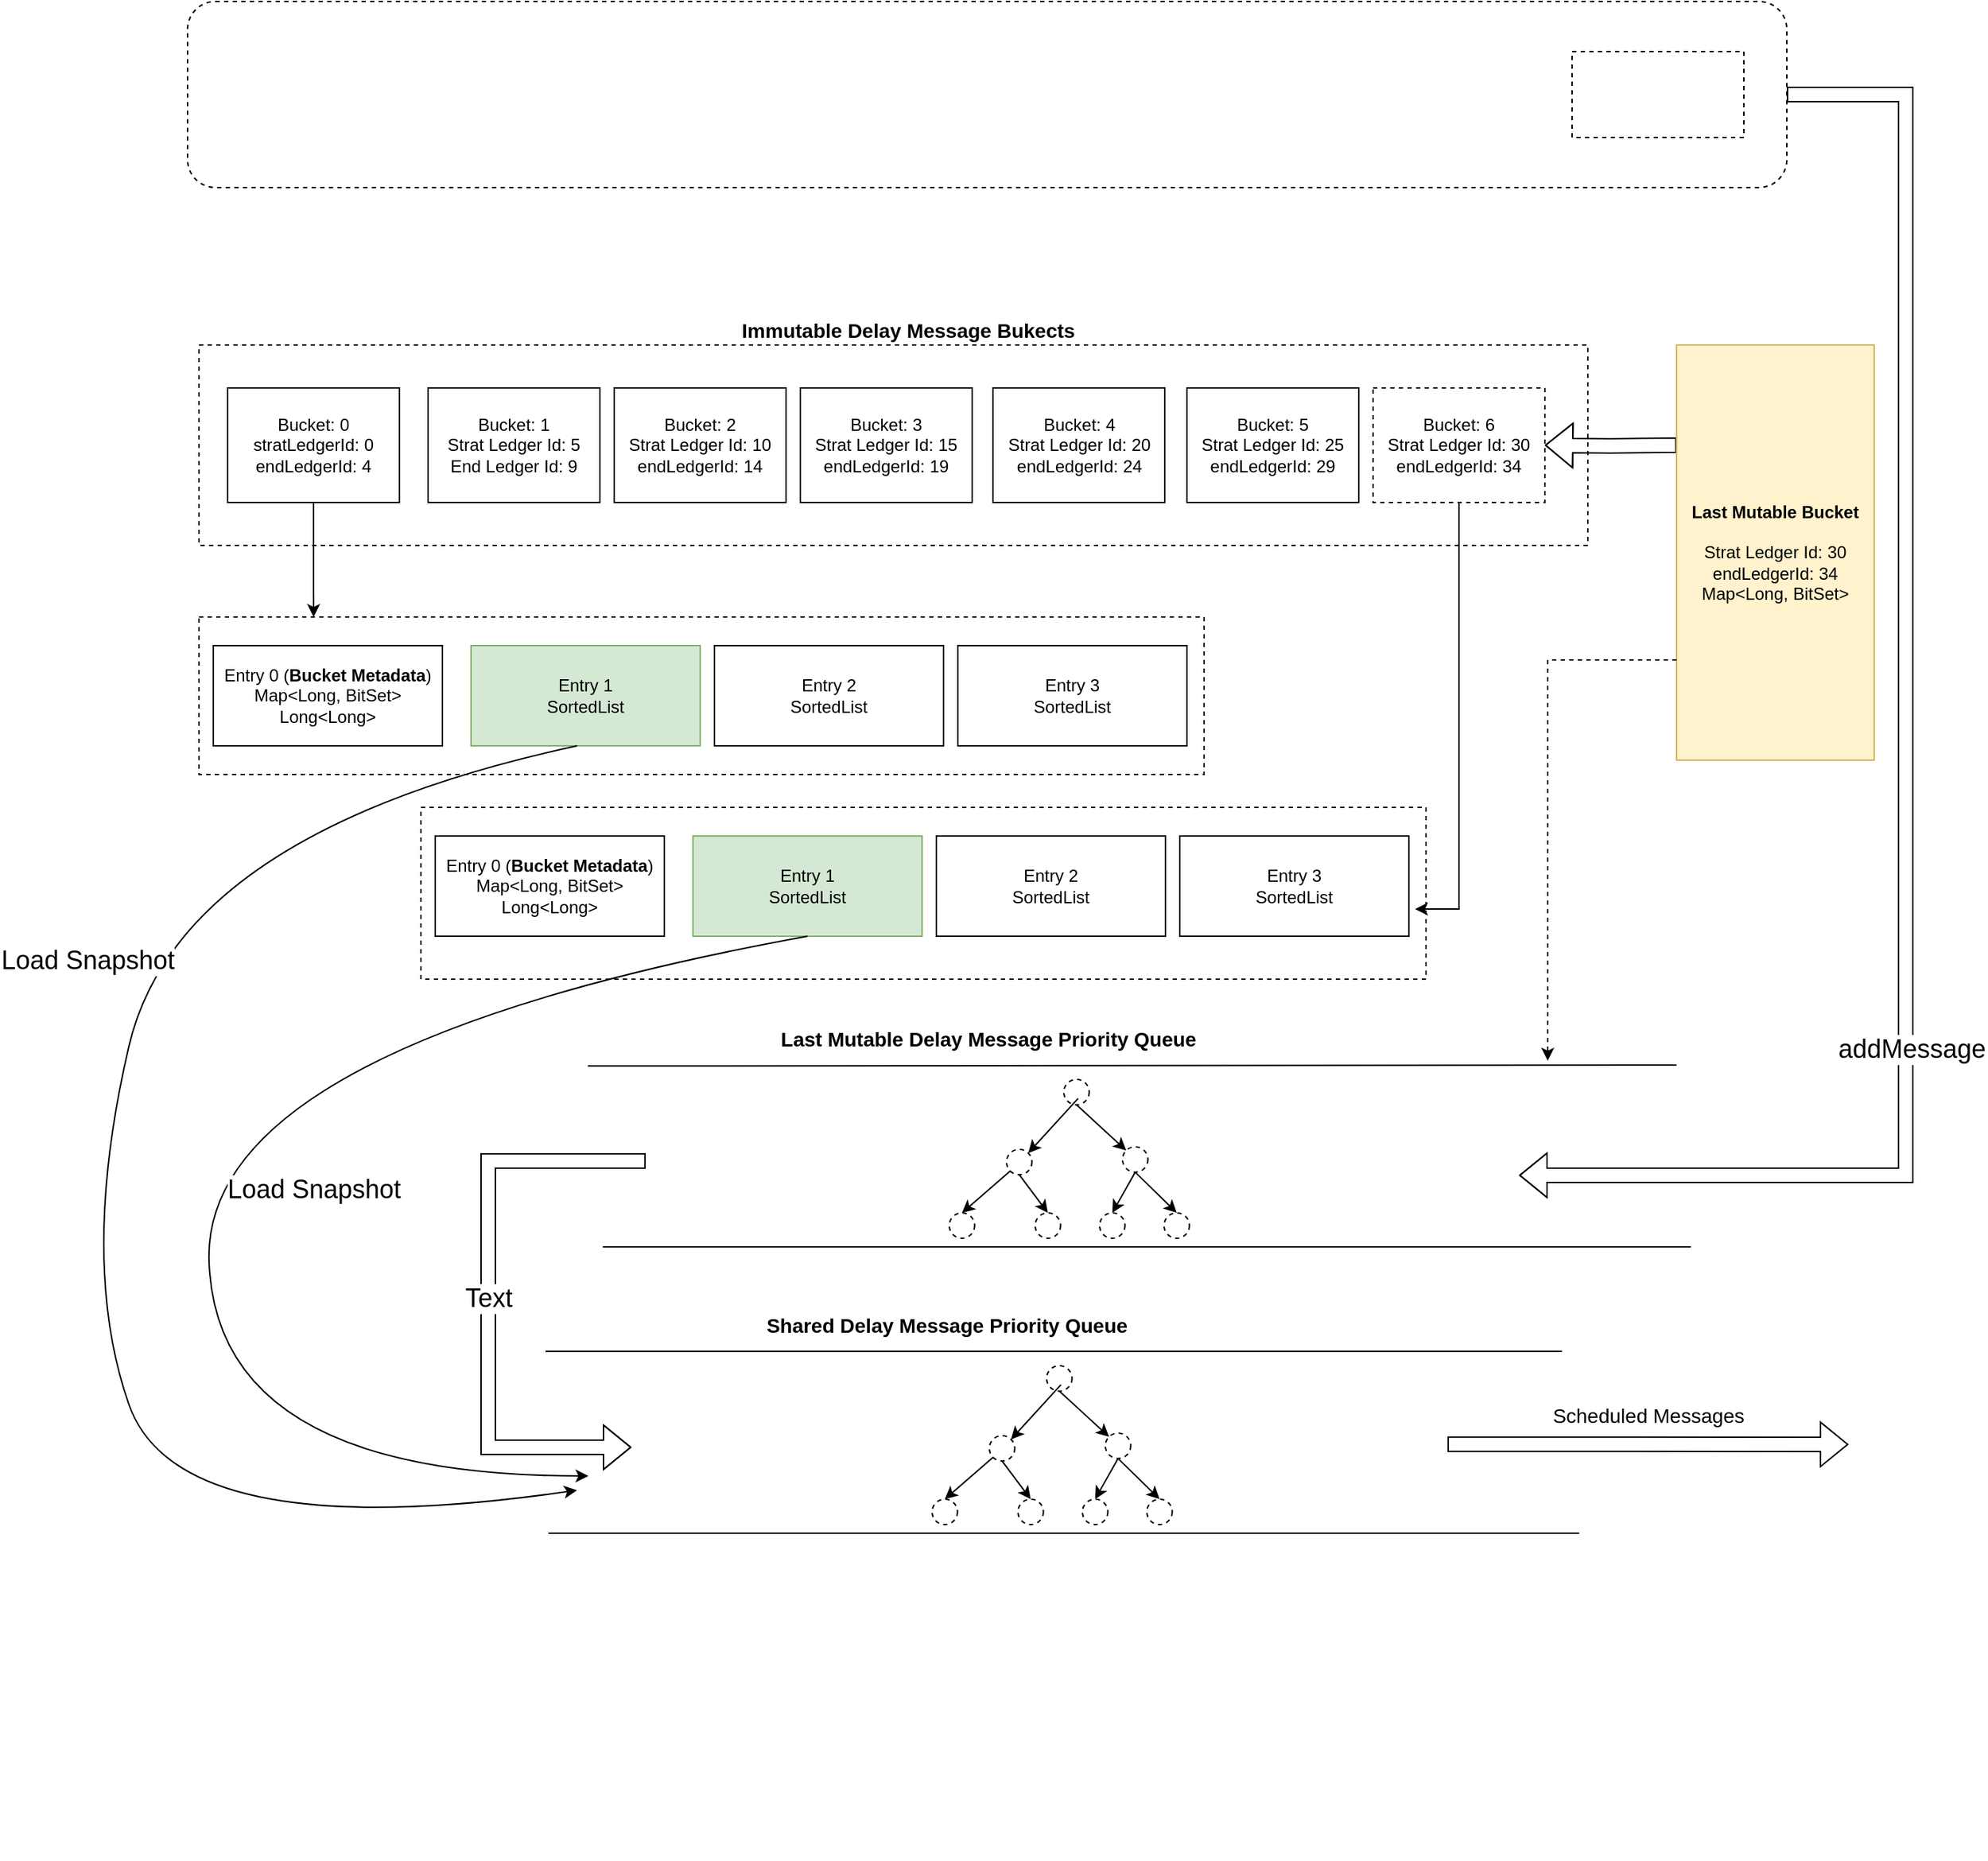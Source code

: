 <mxfile version="20.1.1" type="github">
  <diagram id="X1ivPwfzhMaHQt-KOeUw" name="Page-1">
    <mxGraphModel dx="3299" dy="3395" grid="1" gridSize="10" guides="1" tooltips="1" connect="1" arrows="1" fold="1" page="1" pageScale="1" pageWidth="1654" pageHeight="2336" math="0" shadow="0">
      <root>
        <mxCell id="0" />
        <mxCell id="1" parent="0" />
        <mxCell id="zOpJE-_zRrxswrugsxOP-1" value="" style="rounded=0;whiteSpace=wrap;html=1;dashed=1;" vertex="1" parent="1">
          <mxGeometry x="118" y="230" width="970" height="140" as="geometry" />
        </mxCell>
        <mxCell id="zOpJE-_zRrxswrugsxOP-3" value="Bucket: 0&lt;br&gt;stratLedgerId: 0&lt;br&gt;endLedgerId: 4" style="rounded=0;whiteSpace=wrap;html=1;" vertex="1" parent="1">
          <mxGeometry x="138" y="260" width="120" height="80" as="geometry" />
        </mxCell>
        <mxCell id="zOpJE-_zRrxswrugsxOP-4" value="Bucket: 1&lt;br&gt;Strat Ledger Id: 5&lt;br&gt;End Ledger Id: 9" style="rounded=0;whiteSpace=wrap;html=1;" vertex="1" parent="1">
          <mxGeometry x="278" y="260" width="120" height="80" as="geometry" />
        </mxCell>
        <mxCell id="zOpJE-_zRrxswrugsxOP-5" value="Bucket: 2&lt;br&gt;Strat Ledger Id: 10&lt;br&gt;endLedgerId: 14" style="rounded=0;whiteSpace=wrap;html=1;" vertex="1" parent="1">
          <mxGeometry x="408" y="260" width="120" height="80" as="geometry" />
        </mxCell>
        <mxCell id="zOpJE-_zRrxswrugsxOP-6" value="Bucket: 3&lt;br&gt;Strat Ledger Id: 15&lt;br&gt;endLedgerId: 19" style="rounded=0;whiteSpace=wrap;html=1;" vertex="1" parent="1">
          <mxGeometry x="538" y="260" width="120" height="80" as="geometry" />
        </mxCell>
        <mxCell id="zOpJE-_zRrxswrugsxOP-7" value="Bucket: 4&lt;br&gt;Strat Ledger Id: 20&lt;br&gt;endLedgerId: 24" style="rounded=0;whiteSpace=wrap;html=1;" vertex="1" parent="1">
          <mxGeometry x="672.5" y="260" width="120" height="80" as="geometry" />
        </mxCell>
        <mxCell id="zOpJE-_zRrxswrugsxOP-9" value="Bucket: 5&lt;br&gt;Strat Ledger Id: 25&lt;br&gt;endLedgerId: 29" style="rounded=0;whiteSpace=wrap;html=1;" vertex="1" parent="1">
          <mxGeometry x="808" y="260" width="120" height="80" as="geometry" />
        </mxCell>
        <mxCell id="zOpJE-_zRrxswrugsxOP-11" value="&lt;font style=&quot;font-size: 14px;&quot;&gt;&lt;b style=&quot;&quot;&gt;Immutable Delay Message Bukects&lt;/b&gt;&lt;/font&gt;" style="text;html=1;resizable=0;autosize=1;align=center;verticalAlign=middle;points=[];fillColor=none;strokeColor=none;rounded=0;" vertex="1" parent="1">
          <mxGeometry x="483" y="205" width="260" height="30" as="geometry" />
        </mxCell>
        <mxCell id="zOpJE-_zRrxswrugsxOP-13" value="" style="edgeStyle=orthogonalEdgeStyle;rounded=0;orthogonalLoop=1;jettySize=auto;html=1;shape=flexArrow;" edge="1" parent="1" target="zOpJE-_zRrxswrugsxOP-15">
          <mxGeometry relative="1" as="geometry">
            <mxPoint x="1150" y="300" as="sourcePoint" />
            <mxPoint x="1058" y="300" as="targetPoint" />
          </mxGeometry>
        </mxCell>
        <mxCell id="zOpJE-_zRrxswrugsxOP-12" value="&lt;b&gt;Last Mutable Bucket&lt;br&gt;&lt;/b&gt;&lt;br&gt;Strat Ledger Id: 30&lt;br&gt;endLedgerId: 34&lt;br&gt;Map&amp;lt;Long, BitSet&amp;gt;" style="rounded=0;whiteSpace=wrap;html=1;fillColor=#fff2cc;strokeColor=#d6b656;" vertex="1" parent="1">
          <mxGeometry x="1150" y="230" width="138" height="290" as="geometry" />
        </mxCell>
        <mxCell id="zOpJE-_zRrxswrugsxOP-15" value="Bucket: 6&lt;br&gt;Strat Ledger Id: 30&lt;br&gt;endLedgerId: 34" style="rounded=0;whiteSpace=wrap;html=1;dashed=1;" vertex="1" parent="1">
          <mxGeometry x="938" y="260" width="120" height="80" as="geometry" />
        </mxCell>
        <mxCell id="zOpJE-_zRrxswrugsxOP-25" value="" style="rounded=0;whiteSpace=wrap;html=1;dashed=1;" vertex="1" parent="1">
          <mxGeometry x="118" y="420" width="702" height="110" as="geometry" />
        </mxCell>
        <mxCell id="zOpJE-_zRrxswrugsxOP-23" value="Entry 0 (&lt;b&gt;Bucket Metadata&lt;/b&gt;)&lt;br&gt;Map&amp;lt;Long, BitSet&amp;gt;&lt;br&gt;Long&amp;lt;Long&amp;gt;" style="rounded=0;whiteSpace=wrap;html=1;" vertex="1" parent="1">
          <mxGeometry x="128" y="440" width="160" height="70" as="geometry" />
        </mxCell>
        <mxCell id="zOpJE-_zRrxswrugsxOP-27" value="Entry 1&lt;br&gt;SortedList" style="rounded=0;whiteSpace=wrap;html=1;fillColor=#d5e8d4;strokeColor=#82b366;" vertex="1" parent="1">
          <mxGeometry x="308" y="440" width="160" height="70" as="geometry" />
        </mxCell>
        <mxCell id="zOpJE-_zRrxswrugsxOP-28" value="Entry 2&lt;br&gt;SortedList" style="rounded=0;whiteSpace=wrap;html=1;" vertex="1" parent="1">
          <mxGeometry x="478" y="440" width="160" height="70" as="geometry" />
        </mxCell>
        <mxCell id="zOpJE-_zRrxswrugsxOP-29" value="Entry 3&lt;br&gt;SortedList" style="rounded=0;whiteSpace=wrap;html=1;" vertex="1" parent="1">
          <mxGeometry x="648" y="440" width="160" height="70" as="geometry" />
        </mxCell>
        <mxCell id="zOpJE-_zRrxswrugsxOP-37" value="" style="rounded=0;whiteSpace=wrap;html=1;dashed=1;" vertex="1" parent="1">
          <mxGeometry x="273" y="553" width="702" height="120" as="geometry" />
        </mxCell>
        <mxCell id="zOpJE-_zRrxswrugsxOP-38" value="Entry 0 (&lt;b&gt;Bucket Metadata&lt;/b&gt;)&lt;br&gt;Map&amp;lt;Long, BitSet&amp;gt;&lt;br&gt;Long&amp;lt;Long&amp;gt;" style="rounded=0;whiteSpace=wrap;html=1;" vertex="1" parent="1">
          <mxGeometry x="283" y="573" width="160" height="70" as="geometry" />
        </mxCell>
        <mxCell id="zOpJE-_zRrxswrugsxOP-39" value="Entry 1&lt;br&gt;SortedList" style="rounded=0;whiteSpace=wrap;html=1;fillColor=#d5e8d4;strokeColor=#82b366;" vertex="1" parent="1">
          <mxGeometry x="463" y="573" width="160" height="70" as="geometry" />
        </mxCell>
        <mxCell id="zOpJE-_zRrxswrugsxOP-40" value="Entry 2&lt;br&gt;SortedList" style="rounded=0;whiteSpace=wrap;html=1;" vertex="1" parent="1">
          <mxGeometry x="633" y="573" width="160" height="70" as="geometry" />
        </mxCell>
        <mxCell id="zOpJE-_zRrxswrugsxOP-41" value="Entry 3&lt;br&gt;SortedList" style="rounded=0;whiteSpace=wrap;html=1;" vertex="1" parent="1">
          <mxGeometry x="803" y="573" width="160" height="70" as="geometry" />
        </mxCell>
        <mxCell id="zOpJE-_zRrxswrugsxOP-49" value="" style="endArrow=none;html=1;rounded=0;fontSize=14;" edge="1" parent="1">
          <mxGeometry width="50" height="50" relative="1" as="geometry">
            <mxPoint x="360" y="933" as="sourcePoint" />
            <mxPoint x="1070" y="933" as="targetPoint" />
          </mxGeometry>
        </mxCell>
        <mxCell id="zOpJE-_zRrxswrugsxOP-50" value="" style="endArrow=none;html=1;rounded=0;fontSize=14;" edge="1" parent="1">
          <mxGeometry width="50" height="50" relative="1" as="geometry">
            <mxPoint x="362" y="1060" as="sourcePoint" />
            <mxPoint x="1082" y="1060" as="targetPoint" />
          </mxGeometry>
        </mxCell>
        <mxCell id="zOpJE-_zRrxswrugsxOP-51" value="&lt;font style=&quot;font-size: 14px;&quot;&gt;&lt;b style=&quot;&quot;&gt;Shared Delay Message Priority&amp;nbsp;&lt;/b&gt;&lt;b style=&quot;&quot;&gt;Queue&lt;/b&gt;&lt;/font&gt;" style="text;html=1;resizable=0;autosize=1;align=center;verticalAlign=middle;points=[];fillColor=none;strokeColor=none;rounded=0;" vertex="1" parent="1">
          <mxGeometry x="500" y="900" width="280" height="30" as="geometry" />
        </mxCell>
        <mxCell id="zOpJE-_zRrxswrugsxOP-52" value="" style="curved=1;endArrow=classic;html=1;rounded=0;fontSize=14;exitX=0.5;exitY=1;exitDx=0;exitDy=0;" edge="1" parent="1">
          <mxGeometry width="50" height="50" relative="1" as="geometry">
            <mxPoint x="382" y="510" as="sourcePoint" />
            <mxPoint x="382" y="1030" as="targetPoint" />
            <Array as="points">
              <mxPoint x="104" y="570" />
              <mxPoint x="34" y="870" />
              <mxPoint x="104" y="1070" />
            </Array>
          </mxGeometry>
        </mxCell>
        <mxCell id="zOpJE-_zRrxswrugsxOP-171" value="Load Snapshot" style="edgeLabel;html=1;align=center;verticalAlign=middle;resizable=0;points=[];fontSize=18;fontFamily=Helvetica;fontColor=#000000;" vertex="1" connectable="0" parent="zOpJE-_zRrxswrugsxOP-52">
          <mxGeometry x="-0.366" y="6" relative="1" as="geometry">
            <mxPoint x="-57" y="30" as="offset" />
          </mxGeometry>
        </mxCell>
        <mxCell id="zOpJE-_zRrxswrugsxOP-54" value="" style="curved=1;endArrow=classic;html=1;rounded=0;fontSize=14;exitX=0.5;exitY=1;exitDx=0;exitDy=0;" edge="1" parent="1" source="zOpJE-_zRrxswrugsxOP-39">
          <mxGeometry width="50" height="50" relative="1" as="geometry">
            <mxPoint x="288" y="800" as="sourcePoint" />
            <mxPoint x="390" y="1020" as="targetPoint" />
            <Array as="points">
              <mxPoint x="120" y="720" />
              <mxPoint x="130" y="1020" />
            </Array>
          </mxGeometry>
        </mxCell>
        <mxCell id="zOpJE-_zRrxswrugsxOP-81" value="" style="endArrow=classic;html=1;rounded=0;fontSize=14;strokeColor=none;" edge="1" parent="1">
          <mxGeometry width="50" height="50" relative="1" as="geometry">
            <mxPoint x="200" y="1280" as="sourcePoint" />
            <mxPoint x="250" y="1230" as="targetPoint" />
          </mxGeometry>
        </mxCell>
        <mxCell id="zOpJE-_zRrxswrugsxOP-98" value="" style="group" vertex="1" connectable="0" parent="1">
          <mxGeometry x="630" y="943" width="170" height="111" as="geometry" />
        </mxCell>
        <mxCell id="zOpJE-_zRrxswrugsxOP-74" value="" style="ellipse;whiteSpace=wrap;html=1;aspect=fixed;dashed=1;fontSize=14;" vertex="1" parent="zOpJE-_zRrxswrugsxOP-98">
          <mxGeometry x="80" width="17.76" height="17.76" as="geometry" />
        </mxCell>
        <mxCell id="zOpJE-_zRrxswrugsxOP-75" value="" style="ellipse;whiteSpace=wrap;html=1;aspect=fixed;dashed=1;fontSize=14;" vertex="1" parent="zOpJE-_zRrxswrugsxOP-98">
          <mxGeometry x="40" y="48.84" width="17.76" height="17.76" as="geometry" />
        </mxCell>
        <mxCell id="zOpJE-_zRrxswrugsxOP-76" value="" style="ellipse;whiteSpace=wrap;html=1;aspect=fixed;dashed=1;fontSize=14;" vertex="1" parent="zOpJE-_zRrxswrugsxOP-98">
          <mxGeometry x="121" y="47.064" width="17.76" height="17.76" as="geometry" />
        </mxCell>
        <mxCell id="zOpJE-_zRrxswrugsxOP-77" value="" style="ellipse;whiteSpace=wrap;html=1;aspect=fixed;dashed=1;fontSize=14;" vertex="1" parent="zOpJE-_zRrxswrugsxOP-98">
          <mxGeometry y="93.24" width="17.76" height="17.76" as="geometry" />
        </mxCell>
        <mxCell id="zOpJE-_zRrxswrugsxOP-78" value="" style="ellipse;whiteSpace=wrap;html=1;aspect=fixed;dashed=1;fontSize=14;" vertex="1" parent="zOpJE-_zRrxswrugsxOP-98">
          <mxGeometry x="60" y="93.24" width="17.76" height="17.76" as="geometry" />
        </mxCell>
        <mxCell id="zOpJE-_zRrxswrugsxOP-79" value="" style="ellipse;whiteSpace=wrap;html=1;aspect=fixed;dashed=1;fontSize=14;" vertex="1" parent="zOpJE-_zRrxswrugsxOP-98">
          <mxGeometry x="105" y="93.24" width="17.76" height="17.76" as="geometry" />
        </mxCell>
        <mxCell id="zOpJE-_zRrxswrugsxOP-80" value="" style="ellipse;whiteSpace=wrap;html=1;aspect=fixed;dashed=1;fontSize=14;" vertex="1" parent="zOpJE-_zRrxswrugsxOP-98">
          <mxGeometry x="150" y="93.24" width="17.76" height="17.76" as="geometry" />
        </mxCell>
        <mxCell id="zOpJE-_zRrxswrugsxOP-84" value="" style="endArrow=classic;html=1;rounded=0;sketch=0;fontSize=14;entryX=1;entryY=0;entryDx=0;entryDy=0;shadow=0;" edge="1" parent="zOpJE-_zRrxswrugsxOP-98" target="zOpJE-_zRrxswrugsxOP-75">
          <mxGeometry width="50" height="50" relative="1" as="geometry">
            <mxPoint x="90" y="13.32" as="sourcePoint" />
            <mxPoint x="-80" y="-39.96" as="targetPoint" />
          </mxGeometry>
        </mxCell>
        <mxCell id="zOpJE-_zRrxswrugsxOP-85" value="" style="endArrow=classic;html=1;rounded=0;sketch=0;fontSize=14;entryX=0;entryY=0;entryDx=0;entryDy=0;shadow=0;exitX=0.5;exitY=1;exitDx=0;exitDy=0;" edge="1" parent="zOpJE-_zRrxswrugsxOP-98" source="zOpJE-_zRrxswrugsxOP-74" target="zOpJE-_zRrxswrugsxOP-76">
          <mxGeometry width="50" height="50" relative="1" as="geometry">
            <mxPoint x="100" y="22.2" as="sourcePoint" />
            <mxPoint x="67.071" y="60.321" as="targetPoint" />
          </mxGeometry>
        </mxCell>
        <mxCell id="zOpJE-_zRrxswrugsxOP-92" value="" style="endArrow=classic;html=1;rounded=0;shadow=0;sketch=0;fontSize=14;entryX=0.5;entryY=0;entryDx=0;entryDy=0;exitX=0;exitY=1;exitDx=0;exitDy=0;" edge="1" parent="zOpJE-_zRrxswrugsxOP-98" source="zOpJE-_zRrxswrugsxOP-75" target="zOpJE-_zRrxswrugsxOP-77">
          <mxGeometry width="50" height="50" relative="1" as="geometry">
            <mxPoint x="-100" y="137.64" as="sourcePoint" />
            <mxPoint x="-50" y="93.24" as="targetPoint" />
          </mxGeometry>
        </mxCell>
        <mxCell id="zOpJE-_zRrxswrugsxOP-94" value="" style="endArrow=classic;html=1;rounded=0;shadow=0;sketch=0;fontSize=14;entryX=0.5;entryY=0;entryDx=0;entryDy=0;exitX=0.5;exitY=1;exitDx=0;exitDy=0;" edge="1" parent="zOpJE-_zRrxswrugsxOP-98" source="zOpJE-_zRrxswrugsxOP-75" target="zOpJE-_zRrxswrugsxOP-78">
          <mxGeometry width="50" height="50" relative="1" as="geometry">
            <mxPoint x="-180" y="48.84" as="sourcePoint" />
            <mxPoint x="-130" y="4.44" as="targetPoint" />
          </mxGeometry>
        </mxCell>
        <mxCell id="zOpJE-_zRrxswrugsxOP-95" value="" style="endArrow=classic;html=1;rounded=0;shadow=0;sketch=0;fontSize=14;entryX=0.5;entryY=0;entryDx=0;entryDy=0;exitX=0.5;exitY=1;exitDx=0;exitDy=0;" edge="1" parent="zOpJE-_zRrxswrugsxOP-98" source="zOpJE-_zRrxswrugsxOP-76" target="zOpJE-_zRrxswrugsxOP-79">
          <mxGeometry width="50" height="50" relative="1" as="geometry">
            <mxPoint x="-130" y="57.72" as="sourcePoint" />
            <mxPoint x="-80" y="13.32" as="targetPoint" />
          </mxGeometry>
        </mxCell>
        <mxCell id="zOpJE-_zRrxswrugsxOP-96" value="" style="endArrow=classic;html=1;rounded=0;shadow=0;sketch=0;fontSize=14;entryX=0.5;entryY=0;entryDx=0;entryDy=0;exitX=0.5;exitY=1;exitDx=0;exitDy=0;" edge="1" parent="zOpJE-_zRrxswrugsxOP-98" source="zOpJE-_zRrxswrugsxOP-76" target="zOpJE-_zRrxswrugsxOP-80">
          <mxGeometry width="50" height="50" relative="1" as="geometry">
            <mxPoint x="-270" y="39.96" as="sourcePoint" />
            <mxPoint x="-220" y="-4.44" as="targetPoint" />
          </mxGeometry>
        </mxCell>
        <mxCell id="zOpJE-_zRrxswrugsxOP-119" value="" style="endArrow=classic;html=1;rounded=0;shadow=0;sketch=0;fontFamily=Helvetica;fontSize=14;shape=flexArrow;" edge="1" parent="1">
          <mxGeometry width="50" height="50" relative="1" as="geometry">
            <mxPoint x="990" y="997.83" as="sourcePoint" />
            <mxPoint x="1270" y="998" as="targetPoint" />
          </mxGeometry>
        </mxCell>
        <mxCell id="zOpJE-_zRrxswrugsxOP-120" value="&lt;p style=&quot;&quot;&gt;&lt;br&gt;&lt;/p&gt;" style="edgeLabel;html=1;align=center;verticalAlign=middle;resizable=0;points=[];fontSize=14;fontFamily=Helvetica;" vertex="1" connectable="0" parent="zOpJE-_zRrxswrugsxOP-119">
          <mxGeometry x="0.354" y="1" relative="1" as="geometry">
            <mxPoint x="-59" y="-24" as="offset" />
          </mxGeometry>
        </mxCell>
        <mxCell id="zOpJE-_zRrxswrugsxOP-121" value="Scheduled Messages" style="text;html=1;resizable=0;autosize=1;align=center;verticalAlign=middle;points=[];fillColor=none;strokeColor=none;rounded=0;dashed=1;labelBackgroundColor=#FFFFFF;fontFamily=Helvetica;fontSize=14;fontColor=#000000;" vertex="1" parent="1">
          <mxGeometry x="1050" y="963" width="160" height="30" as="geometry" />
        </mxCell>
        <mxCell id="zOpJE-_zRrxswrugsxOP-150" value="" style="rounded=1;whiteSpace=wrap;html=1;dashed=1;labelBackgroundColor=#FFFFFF;fontFamily=Helvetica;fontSize=18;fontColor=#000000;" vertex="1" parent="1">
          <mxGeometry x="110" y="-10" width="1117" height="130" as="geometry" />
        </mxCell>
        <mxCell id="zOpJE-_zRrxswrugsxOP-151" value="" style="rounded=0;whiteSpace=wrap;html=1;dashed=1;labelBackgroundColor=#FFFFFF;fontFamily=Helvetica;fontSize=18;fontColor=#000000;" vertex="1" parent="1">
          <mxGeometry x="1077" y="25" width="120" height="60" as="geometry" />
        </mxCell>
        <mxCell id="zOpJE-_zRrxswrugsxOP-169" value="" style="shape=flexArrow;endArrow=classic;html=1;rounded=0;shadow=0;sketch=0;fontFamily=Helvetica;fontSize=18;fontColor=#000000;strokeWidth=1;fillColor=none;exitX=1;exitY=0.5;exitDx=0;exitDy=0;" edge="1" parent="1" source="zOpJE-_zRrxswrugsxOP-150">
          <mxGeometry width="50" height="50" relative="1" as="geometry">
            <mxPoint x="1300" y="-210" as="sourcePoint" />
            <mxPoint x="1040" y="810" as="targetPoint" />
            <Array as="points">
              <mxPoint x="1310" y="55" />
              <mxPoint x="1310" y="810" />
            </Array>
          </mxGeometry>
        </mxCell>
        <mxCell id="zOpJE-_zRrxswrugsxOP-170" value="addMessage" style="edgeLabel;html=1;align=center;verticalAlign=middle;resizable=0;points=[];fontSize=18;fontFamily=Helvetica;fontColor=#000000;" vertex="1" connectable="0" parent="zOpJE-_zRrxswrugsxOP-169">
          <mxGeometry x="-0.05" y="-4" relative="1" as="geometry">
            <mxPoint x="8" y="223" as="offset" />
          </mxGeometry>
        </mxCell>
        <mxCell id="zOpJE-_zRrxswrugsxOP-172" value="Load Snapshot" style="edgeLabel;html=1;align=center;verticalAlign=middle;resizable=0;points=[];fontSize=18;fontFamily=Helvetica;fontColor=#000000;" vertex="1" connectable="0" parent="1">
          <mxGeometry x="197.999" y="819.996" as="geometry" />
        </mxCell>
        <mxCell id="zOpJE-_zRrxswrugsxOP-180" value="" style="endArrow=none;html=1;rounded=0;fontSize=14;exitX=0.031;exitY=-0.107;exitDx=0;exitDy=0;exitPerimeter=0;" edge="1" parent="1">
          <mxGeometry width="50" height="50" relative="1" as="geometry">
            <mxPoint x="389.612" y="733.67" as="sourcePoint" />
            <mxPoint x="1150" y="733" as="targetPoint" />
          </mxGeometry>
        </mxCell>
        <mxCell id="zOpJE-_zRrxswrugsxOP-181" value="" style="endArrow=none;html=1;rounded=0;fontSize=14;" edge="1" parent="1">
          <mxGeometry width="50" height="50" relative="1" as="geometry">
            <mxPoint x="400" y="860" as="sourcePoint" />
            <mxPoint x="1160" y="860" as="targetPoint" />
          </mxGeometry>
        </mxCell>
        <mxCell id="zOpJE-_zRrxswrugsxOP-182" value="" style="group" vertex="1" connectable="0" parent="1">
          <mxGeometry x="642" y="743" width="170" height="111" as="geometry" />
        </mxCell>
        <mxCell id="zOpJE-_zRrxswrugsxOP-183" value="" style="ellipse;whiteSpace=wrap;html=1;aspect=fixed;dashed=1;fontSize=14;" vertex="1" parent="zOpJE-_zRrxswrugsxOP-182">
          <mxGeometry x="80" width="17.76" height="17.76" as="geometry" />
        </mxCell>
        <mxCell id="zOpJE-_zRrxswrugsxOP-184" value="" style="ellipse;whiteSpace=wrap;html=1;aspect=fixed;dashed=1;fontSize=14;" vertex="1" parent="zOpJE-_zRrxswrugsxOP-182">
          <mxGeometry x="40" y="48.84" width="17.76" height="17.76" as="geometry" />
        </mxCell>
        <mxCell id="zOpJE-_zRrxswrugsxOP-185" value="" style="ellipse;whiteSpace=wrap;html=1;aspect=fixed;dashed=1;fontSize=14;" vertex="1" parent="zOpJE-_zRrxswrugsxOP-182">
          <mxGeometry x="121" y="47.064" width="17.76" height="17.76" as="geometry" />
        </mxCell>
        <mxCell id="zOpJE-_zRrxswrugsxOP-186" value="" style="ellipse;whiteSpace=wrap;html=1;aspect=fixed;dashed=1;fontSize=14;" vertex="1" parent="zOpJE-_zRrxswrugsxOP-182">
          <mxGeometry y="93.24" width="17.76" height="17.76" as="geometry" />
        </mxCell>
        <mxCell id="zOpJE-_zRrxswrugsxOP-187" value="" style="ellipse;whiteSpace=wrap;html=1;aspect=fixed;dashed=1;fontSize=14;" vertex="1" parent="zOpJE-_zRrxswrugsxOP-182">
          <mxGeometry x="60" y="93.24" width="17.76" height="17.76" as="geometry" />
        </mxCell>
        <mxCell id="zOpJE-_zRrxswrugsxOP-188" value="" style="ellipse;whiteSpace=wrap;html=1;aspect=fixed;dashed=1;fontSize=14;" vertex="1" parent="zOpJE-_zRrxswrugsxOP-182">
          <mxGeometry x="105" y="93.24" width="17.76" height="17.76" as="geometry" />
        </mxCell>
        <mxCell id="zOpJE-_zRrxswrugsxOP-189" value="" style="ellipse;whiteSpace=wrap;html=1;aspect=fixed;dashed=1;fontSize=14;" vertex="1" parent="zOpJE-_zRrxswrugsxOP-182">
          <mxGeometry x="150" y="93.24" width="17.76" height="17.76" as="geometry" />
        </mxCell>
        <mxCell id="zOpJE-_zRrxswrugsxOP-190" value="" style="endArrow=classic;html=1;rounded=0;sketch=0;fontSize=14;entryX=1;entryY=0;entryDx=0;entryDy=0;shadow=0;" edge="1" parent="zOpJE-_zRrxswrugsxOP-182" target="zOpJE-_zRrxswrugsxOP-184">
          <mxGeometry width="50" height="50" relative="1" as="geometry">
            <mxPoint x="90" y="13.32" as="sourcePoint" />
            <mxPoint x="-80" y="-39.96" as="targetPoint" />
          </mxGeometry>
        </mxCell>
        <mxCell id="zOpJE-_zRrxswrugsxOP-191" value="" style="endArrow=classic;html=1;rounded=0;sketch=0;fontSize=14;entryX=0;entryY=0;entryDx=0;entryDy=0;shadow=0;exitX=0.5;exitY=1;exitDx=0;exitDy=0;" edge="1" parent="zOpJE-_zRrxswrugsxOP-182" source="zOpJE-_zRrxswrugsxOP-183" target="zOpJE-_zRrxswrugsxOP-185">
          <mxGeometry width="50" height="50" relative="1" as="geometry">
            <mxPoint x="100" y="22.2" as="sourcePoint" />
            <mxPoint x="67.071" y="60.321" as="targetPoint" />
          </mxGeometry>
        </mxCell>
        <mxCell id="zOpJE-_zRrxswrugsxOP-192" value="" style="endArrow=classic;html=1;rounded=0;shadow=0;sketch=0;fontSize=14;entryX=0.5;entryY=0;entryDx=0;entryDy=0;exitX=0;exitY=1;exitDx=0;exitDy=0;" edge="1" parent="zOpJE-_zRrxswrugsxOP-182" source="zOpJE-_zRrxswrugsxOP-184" target="zOpJE-_zRrxswrugsxOP-186">
          <mxGeometry width="50" height="50" relative="1" as="geometry">
            <mxPoint x="-100" y="137.64" as="sourcePoint" />
            <mxPoint x="-50" y="93.24" as="targetPoint" />
          </mxGeometry>
        </mxCell>
        <mxCell id="zOpJE-_zRrxswrugsxOP-193" value="" style="endArrow=classic;html=1;rounded=0;shadow=0;sketch=0;fontSize=14;entryX=0.5;entryY=0;entryDx=0;entryDy=0;exitX=0.5;exitY=1;exitDx=0;exitDy=0;" edge="1" parent="zOpJE-_zRrxswrugsxOP-182" source="zOpJE-_zRrxswrugsxOP-184" target="zOpJE-_zRrxswrugsxOP-187">
          <mxGeometry width="50" height="50" relative="1" as="geometry">
            <mxPoint x="-180" y="48.84" as="sourcePoint" />
            <mxPoint x="-130" y="4.44" as="targetPoint" />
          </mxGeometry>
        </mxCell>
        <mxCell id="zOpJE-_zRrxswrugsxOP-194" value="" style="endArrow=classic;html=1;rounded=0;shadow=0;sketch=0;fontSize=14;entryX=0.5;entryY=0;entryDx=0;entryDy=0;exitX=0.5;exitY=1;exitDx=0;exitDy=0;" edge="1" parent="zOpJE-_zRrxswrugsxOP-182" source="zOpJE-_zRrxswrugsxOP-185" target="zOpJE-_zRrxswrugsxOP-188">
          <mxGeometry width="50" height="50" relative="1" as="geometry">
            <mxPoint x="-130" y="57.72" as="sourcePoint" />
            <mxPoint x="-80" y="13.32" as="targetPoint" />
          </mxGeometry>
        </mxCell>
        <mxCell id="zOpJE-_zRrxswrugsxOP-195" value="" style="endArrow=classic;html=1;rounded=0;shadow=0;sketch=0;fontSize=14;entryX=0.5;entryY=0;entryDx=0;entryDy=0;exitX=0.5;exitY=1;exitDx=0;exitDy=0;" edge="1" parent="zOpJE-_zRrxswrugsxOP-182" source="zOpJE-_zRrxswrugsxOP-185" target="zOpJE-_zRrxswrugsxOP-189">
          <mxGeometry width="50" height="50" relative="1" as="geometry">
            <mxPoint x="-270" y="39.96" as="sourcePoint" />
            <mxPoint x="-220" y="-4.44" as="targetPoint" />
          </mxGeometry>
        </mxCell>
        <mxCell id="zOpJE-_zRrxswrugsxOP-200" value="" style="curved=1;endArrow=classic;html=1;rounded=0;shadow=0;sketch=0;fontFamily=Helvetica;fontSize=18;fontColor=#000000;strokeWidth=1;fillColor=none;shape=flexArrow;" edge="1" parent="1">
          <mxGeometry width="50" height="50" relative="1" as="geometry">
            <mxPoint x="430" y="800" as="sourcePoint" />
            <mxPoint x="420" y="1000" as="targetPoint" />
            <Array as="points">
              <mxPoint x="320" y="800" />
              <mxPoint x="320" y="1000" />
            </Array>
          </mxGeometry>
        </mxCell>
        <mxCell id="zOpJE-_zRrxswrugsxOP-201" value="Text" style="edgeLabel;html=1;align=center;verticalAlign=middle;resizable=0;points=[];fontSize=18;fontFamily=Helvetica;fontColor=#000000;" vertex="1" connectable="0" parent="zOpJE-_zRrxswrugsxOP-200">
          <mxGeometry x="0.005" relative="1" as="geometry">
            <mxPoint as="offset" />
          </mxGeometry>
        </mxCell>
        <mxCell id="zOpJE-_zRrxswrugsxOP-203" value="" style="endArrow=classic;html=1;rounded=0;shadow=0;sketch=0;fontFamily=Helvetica;fontSize=18;fontColor=#000000;strokeWidth=1;fillColor=none;exitX=0.5;exitY=1;exitDx=0;exitDy=0;entryX=0.114;entryY=0;entryDx=0;entryDy=0;entryPerimeter=0;" edge="1" parent="1" source="zOpJE-_zRrxswrugsxOP-3" target="zOpJE-_zRrxswrugsxOP-25">
          <mxGeometry width="50" height="50" relative="1" as="geometry">
            <mxPoint x="194" y="330" as="sourcePoint" />
            <mxPoint x="198" y="410" as="targetPoint" />
          </mxGeometry>
        </mxCell>
        <mxCell id="zOpJE-_zRrxswrugsxOP-204" value="" style="endArrow=classic;html=1;rounded=0;shadow=0;sketch=0;fontFamily=Helvetica;fontSize=18;fontColor=#000000;strokeWidth=1;fillColor=none;exitX=0.5;exitY=1;exitDx=0;exitDy=0;entryX=0.989;entryY=0.592;entryDx=0;entryDy=0;entryPerimeter=0;" edge="1" parent="1" source="zOpJE-_zRrxswrugsxOP-15" target="zOpJE-_zRrxswrugsxOP-37">
          <mxGeometry width="50" height="50" relative="1" as="geometry">
            <mxPoint x="208" y="350" as="sourcePoint" />
            <mxPoint x="208.028" y="430" as="targetPoint" />
            <Array as="points">
              <mxPoint x="998" y="624" />
            </Array>
          </mxGeometry>
        </mxCell>
        <mxCell id="zOpJE-_zRrxswrugsxOP-209" value="&lt;font style=&quot;font-size: 14px;&quot;&gt;&lt;b style=&quot;&quot;&gt;Last Mutable Delay Message Priority Queue&lt;/b&gt;&lt;/font&gt;" style="text;html=1;resizable=0;autosize=1;align=center;verticalAlign=middle;points=[];fillColor=none;strokeColor=none;rounded=0;" vertex="1" parent="1">
          <mxGeometry x="513.502" y="700" width="310" height="30" as="geometry" />
        </mxCell>
        <mxCell id="zOpJE-_zRrxswrugsxOP-212" value="" style="endArrow=classic;html=1;rounded=0;shadow=0;sketch=0;fontFamily=Helvetica;fontSize=18;fontColor=#000000;strokeWidth=1;fillColor=none;dashed=1;" edge="1" parent="1">
          <mxGeometry width="50" height="50" relative="1" as="geometry">
            <mxPoint x="1150" y="450" as="sourcePoint" />
            <mxPoint x="1060" y="730" as="targetPoint" />
            <Array as="points">
              <mxPoint x="1060" y="450" />
            </Array>
          </mxGeometry>
        </mxCell>
      </root>
    </mxGraphModel>
  </diagram>
</mxfile>
